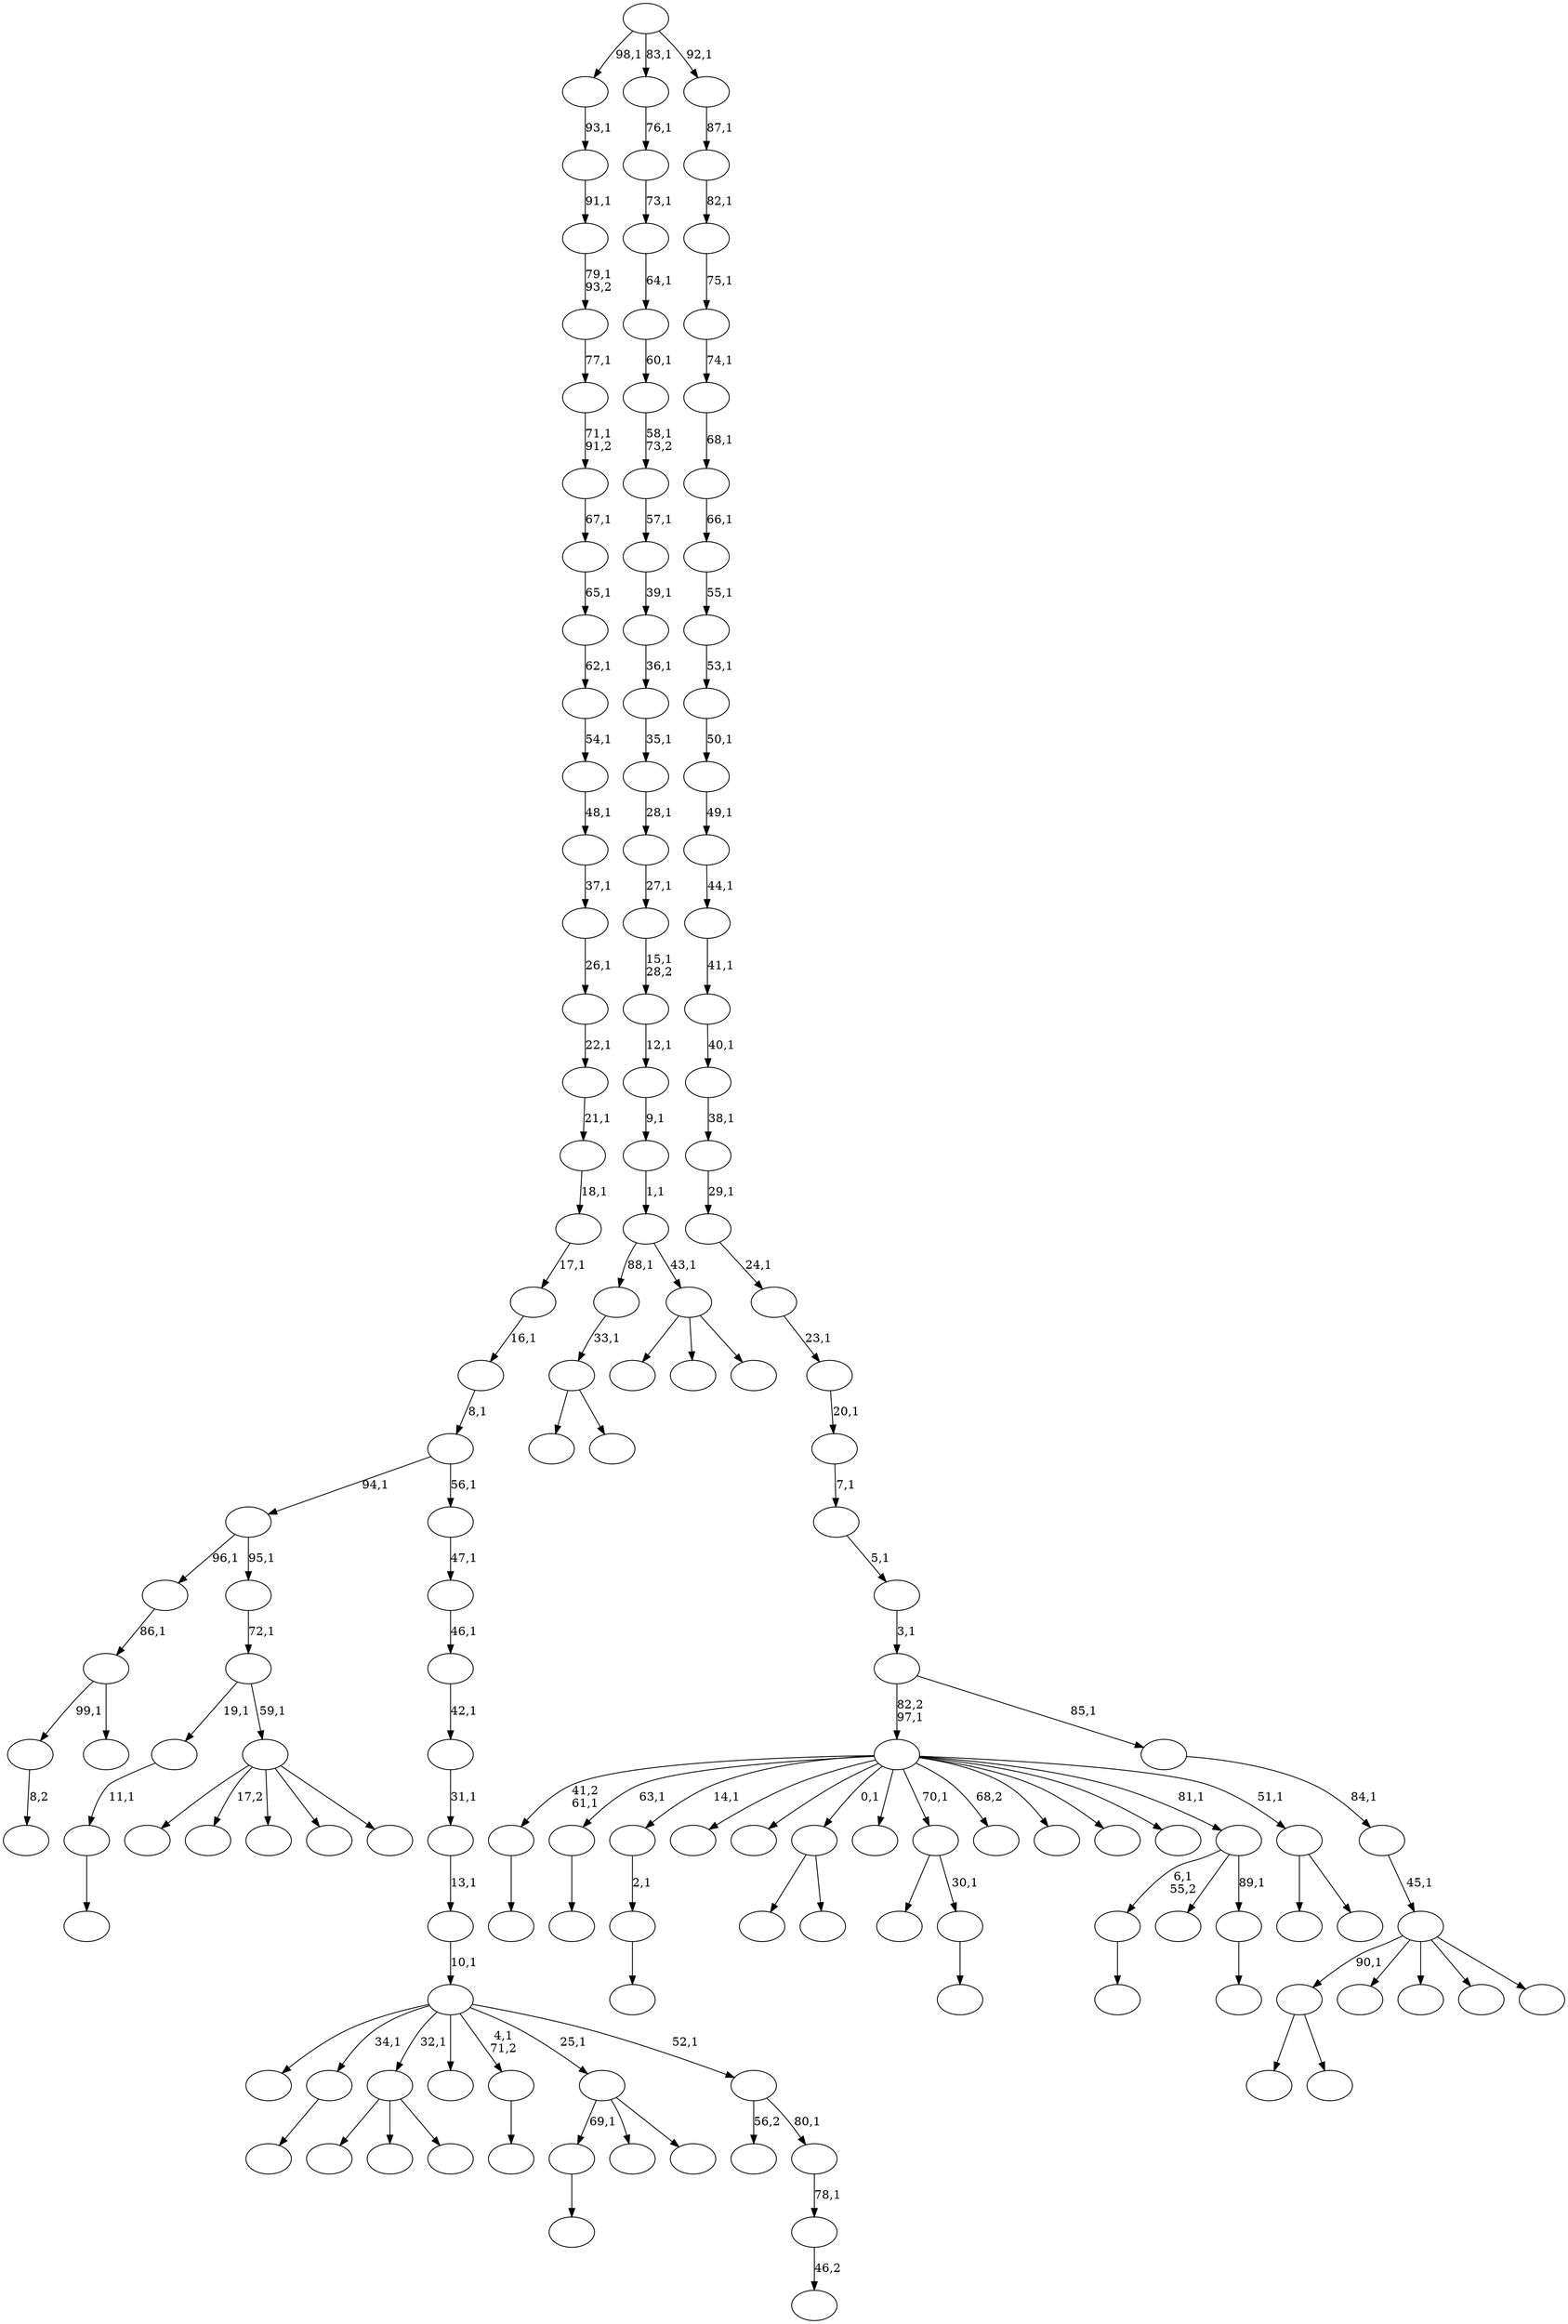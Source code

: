 digraph T {
	150 [label=""]
	149 [label=""]
	148 [label=""]
	147 [label=""]
	146 [label=""]
	145 [label=""]
	144 [label=""]
	143 [label=""]
	142 [label=""]
	141 [label=""]
	140 [label=""]
	139 [label=""]
	138 [label=""]
	137 [label=""]
	136 [label=""]
	135 [label=""]
	134 [label=""]
	133 [label=""]
	132 [label=""]
	131 [label=""]
	130 [label=""]
	129 [label=""]
	128 [label=""]
	127 [label=""]
	126 [label=""]
	125 [label=""]
	124 [label=""]
	123 [label=""]
	122 [label=""]
	121 [label=""]
	120 [label=""]
	119 [label=""]
	118 [label=""]
	117 [label=""]
	116 [label=""]
	115 [label=""]
	114 [label=""]
	113 [label=""]
	112 [label=""]
	111 [label=""]
	110 [label=""]
	109 [label=""]
	108 [label=""]
	107 [label=""]
	106 [label=""]
	105 [label=""]
	104 [label=""]
	103 [label=""]
	102 [label=""]
	101 [label=""]
	100 [label=""]
	99 [label=""]
	98 [label=""]
	97 [label=""]
	96 [label=""]
	95 [label=""]
	94 [label=""]
	93 [label=""]
	92 [label=""]
	91 [label=""]
	90 [label=""]
	89 [label=""]
	88 [label=""]
	87 [label=""]
	86 [label=""]
	85 [label=""]
	84 [label=""]
	83 [label=""]
	82 [label=""]
	81 [label=""]
	80 [label=""]
	79 [label=""]
	78 [label=""]
	77 [label=""]
	76 [label=""]
	75 [label=""]
	74 [label=""]
	73 [label=""]
	72 [label=""]
	71 [label=""]
	70 [label=""]
	69 [label=""]
	68 [label=""]
	67 [label=""]
	66 [label=""]
	65 [label=""]
	64 [label=""]
	63 [label=""]
	62 [label=""]
	61 [label=""]
	60 [label=""]
	59 [label=""]
	58 [label=""]
	57 [label=""]
	56 [label=""]
	55 [label=""]
	54 [label=""]
	53 [label=""]
	52 [label=""]
	51 [label=""]
	50 [label=""]
	49 [label=""]
	48 [label=""]
	47 [label=""]
	46 [label=""]
	45 [label=""]
	44 [label=""]
	43 [label=""]
	42 [label=""]
	41 [label=""]
	40 [label=""]
	39 [label=""]
	38 [label=""]
	37 [label=""]
	36 [label=""]
	35 [label=""]
	34 [label=""]
	33 [label=""]
	32 [label=""]
	31 [label=""]
	30 [label=""]
	29 [label=""]
	28 [label=""]
	27 [label=""]
	26 [label=""]
	25 [label=""]
	24 [label=""]
	23 [label=""]
	22 [label=""]
	21 [label=""]
	20 [label=""]
	19 [label=""]
	18 [label=""]
	17 [label=""]
	16 [label=""]
	15 [label=""]
	14 [label=""]
	13 [label=""]
	12 [label=""]
	11 [label=""]
	10 [label=""]
	9 [label=""]
	8 [label=""]
	7 [label=""]
	6 [label=""]
	5 [label=""]
	4 [label=""]
	3 [label=""]
	2 [label=""]
	1 [label=""]
	0 [label=""]
	149 -> 150 [label=""]
	147 -> 148 [label=""]
	143 -> 144 [label=""]
	141 -> 142 [label=""]
	138 -> 139 [label=""]
	137 -> 138 [label="11,1"]
	135 -> 136 [label=""]
	134 -> 135 [label="2,1"]
	127 -> 140 [label=""]
	127 -> 128 [label=""]
	125 -> 126 [label=""]
	120 -> 132 [label=""]
	120 -> 130 [label=""]
	120 -> 121 [label=""]
	115 -> 116 [label="8,2"]
	112 -> 146 [label=""]
	112 -> 113 [label=""]
	109 -> 110 [label=""]
	105 -> 106 [label=""]
	104 -> 129 [label=""]
	104 -> 105 [label="30,1"]
	101 -> 149 [label="69,1"]
	101 -> 111 [label=""]
	101 -> 102 [label=""]
	92 -> 115 [label="99,1"]
	92 -> 93 [label=""]
	91 -> 92 [label="86,1"]
	87 -> 145 [label=""]
	87 -> 88 [label=""]
	86 -> 87 [label="33,1"]
	84 -> 131 [label=""]
	84 -> 100 [label="17,2"]
	84 -> 95 [label=""]
	84 -> 89 [label=""]
	84 -> 85 [label=""]
	83 -> 137 [label="19,1"]
	83 -> 84 [label="59,1"]
	82 -> 83 [label="72,1"]
	81 -> 91 [label="96,1"]
	81 -> 82 [label="95,1"]
	79 -> 80 [label=""]
	78 -> 141 [label="6,1\n55,2"]
	78 -> 96 [label=""]
	78 -> 79 [label="89,1"]
	76 -> 98 [label=""]
	76 -> 77 [label=""]
	75 -> 147 [label="41,2\n61,1"]
	75 -> 143 [label="63,1"]
	75 -> 134 [label="14,1"]
	75 -> 124 [label=""]
	75 -> 122 [label=""]
	75 -> 112 [label="0,1"]
	75 -> 108 [label=""]
	75 -> 104 [label="70,1"]
	75 -> 103 [label="68,2"]
	75 -> 97 [label=""]
	75 -> 94 [label=""]
	75 -> 90 [label=""]
	75 -> 78 [label="81,1"]
	75 -> 76 [label="51,1"]
	73 -> 74 [label="46,2"]
	72 -> 73 [label="78,1"]
	71 -> 99 [label="56,2"]
	71 -> 72 [label="80,1"]
	70 -> 133 [label=""]
	70 -> 125 [label="34,1"]
	70 -> 120 [label="32,1"]
	70 -> 118 [label=""]
	70 -> 109 [label="4,1\n71,2"]
	70 -> 101 [label="25,1"]
	70 -> 71 [label="52,1"]
	69 -> 70 [label="10,1"]
	68 -> 69 [label="13,1"]
	67 -> 68 [label="31,1"]
	66 -> 67 [label="42,1"]
	65 -> 66 [label="46,1"]
	64 -> 65 [label="47,1"]
	63 -> 81 [label="94,1"]
	63 -> 64 [label="56,1"]
	62 -> 63 [label="8,1"]
	61 -> 62 [label="16,1"]
	60 -> 61 [label="17,1"]
	59 -> 60 [label="18,1"]
	58 -> 59 [label="21,1"]
	57 -> 58 [label="22,1"]
	56 -> 57 [label="26,1"]
	55 -> 56 [label="37,1"]
	54 -> 55 [label="48,1"]
	53 -> 54 [label="54,1"]
	52 -> 53 [label="62,1"]
	51 -> 52 [label="65,1"]
	50 -> 51 [label="67,1"]
	49 -> 50 [label="71,1\n91,2"]
	48 -> 49 [label="77,1"]
	47 -> 48 [label="79,1\n93,2"]
	46 -> 47 [label="91,1"]
	45 -> 46 [label="93,1"]
	43 -> 119 [label=""]
	43 -> 107 [label=""]
	43 -> 44 [label=""]
	42 -> 86 [label="88,1"]
	42 -> 43 [label="43,1"]
	41 -> 42 [label="1,1"]
	40 -> 41 [label="9,1"]
	39 -> 40 [label="12,1"]
	38 -> 39 [label="15,1\n28,2"]
	37 -> 38 [label="27,1"]
	36 -> 37 [label="28,1"]
	35 -> 36 [label="35,1"]
	34 -> 35 [label="36,1"]
	33 -> 34 [label="39,1"]
	32 -> 33 [label="57,1"]
	31 -> 32 [label="58,1\n73,2"]
	30 -> 31 [label="60,1"]
	29 -> 30 [label="64,1"]
	28 -> 29 [label="73,1"]
	27 -> 28 [label="76,1"]
	25 -> 127 [label="90,1"]
	25 -> 123 [label=""]
	25 -> 117 [label=""]
	25 -> 114 [label=""]
	25 -> 26 [label=""]
	24 -> 25 [label="45,1"]
	23 -> 24 [label="84,1"]
	22 -> 75 [label="82,2\n97,1"]
	22 -> 23 [label="85,1"]
	21 -> 22 [label="3,1"]
	20 -> 21 [label="5,1"]
	19 -> 20 [label="7,1"]
	18 -> 19 [label="20,1"]
	17 -> 18 [label="23,1"]
	16 -> 17 [label="24,1"]
	15 -> 16 [label="29,1"]
	14 -> 15 [label="38,1"]
	13 -> 14 [label="40,1"]
	12 -> 13 [label="41,1"]
	11 -> 12 [label="44,1"]
	10 -> 11 [label="49,1"]
	9 -> 10 [label="50,1"]
	8 -> 9 [label="53,1"]
	7 -> 8 [label="55,1"]
	6 -> 7 [label="66,1"]
	5 -> 6 [label="68,1"]
	4 -> 5 [label="74,1"]
	3 -> 4 [label="75,1"]
	2 -> 3 [label="82,1"]
	1 -> 2 [label="87,1"]
	0 -> 45 [label="98,1"]
	0 -> 27 [label="83,1"]
	0 -> 1 [label="92,1"]
}
